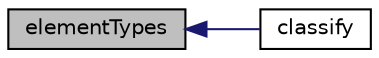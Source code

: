 digraph "elementTypes"
{
  bgcolor="transparent";
  edge [fontname="Helvetica",fontsize="10",labelfontname="Helvetica",labelfontsize="10"];
  node [fontname="Helvetica",fontsize="10",shape=record];
  rankdir="LR";
  Node1 [label="elementTypes",height=0.2,width=0.4,color="black", fillcolor="grey75", style="filled", fontcolor="black"];
  Node1 -> Node2 [dir="back",color="midnightblue",fontsize="10",style="solid",fontname="Helvetica"];
  Node2 [label="classify",height=0.2,width=0.4,color="black",URL="$a00643.html#aaa4411da66845075365e176f9ecfd2ad",tooltip="Classify the face shapes, set elemLists. "];
}

